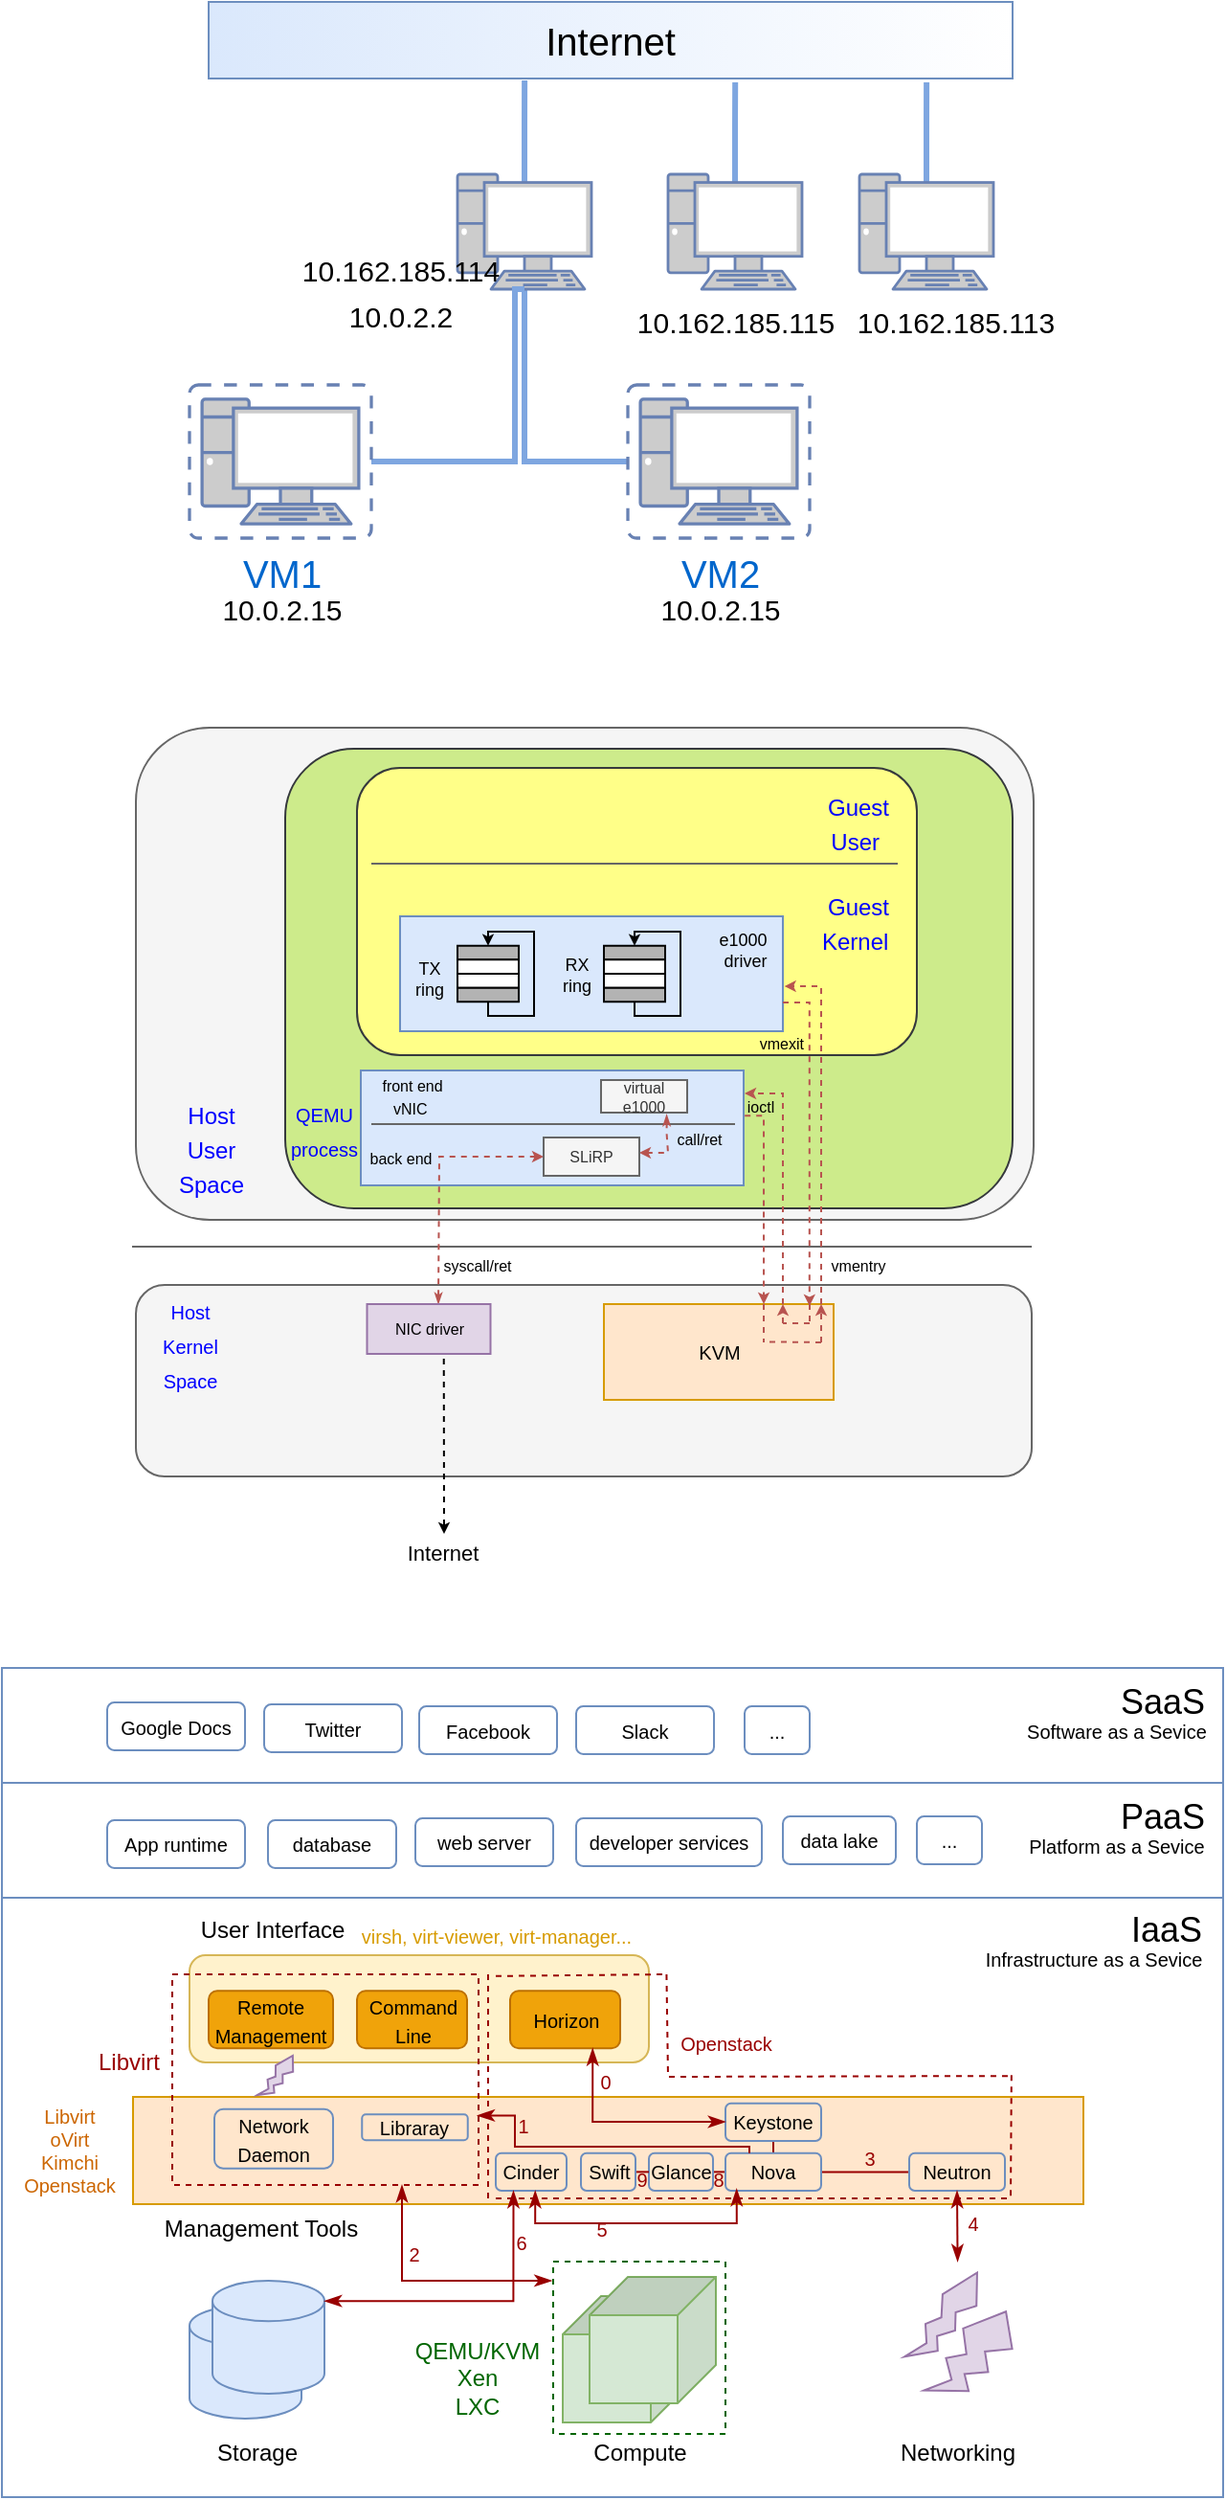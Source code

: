 <mxfile version="17.4.2" type="device"><diagram id="tVbUzr5TzCwJORL-28Ce" name="第 1 页"><mxGraphModel dx="893" dy="570" grid="0" gridSize="10" guides="1" tooltips="1" connect="1" arrows="1" fold="1" page="0" pageScale="1" pageWidth="827" pageHeight="1169" math="0" shadow="0"><root><mxCell id="0"/><mxCell id="1" parent="0"/><mxCell id="ww4bi_rtSafK74ISUlOf-96" value="" style="rounded=0;whiteSpace=wrap;html=1;fontSize=10;fillColor=none;strokeColor=#6c8ebf;" vertex="1" parent="1"><mxGeometry x="42" y="1350" width="638" height="313" as="geometry"/></mxCell><mxCell id="ww4bi_rtSafK74ISUlOf-25" value="User Interface" style="text;html=1;align=center;verticalAlign=middle;resizable=0;points=[];autosize=1;strokeColor=none;fillColor=none;" vertex="1" parent="1"><mxGeometry x="137.5" y="1357" width="90" height="20" as="geometry"/></mxCell><mxCell id="tNVF3YHVSnKj2sVp1Gfd-1" value="&lt;font style=&quot;font-size: 20px&quot;&gt;Internet&lt;/font&gt;" style="rounded=0;whiteSpace=wrap;html=1;fillColor=#dae8fc;strokeColor=#6c8ebf;gradientColor=#ffffff;gradientDirection=east;" parent="1" vertex="1"><mxGeometry x="150" y="360" width="420" height="40" as="geometry"/></mxCell><mxCell id="tNVF3YHVSnKj2sVp1Gfd-7" style="edgeStyle=orthogonalEdgeStyle;rounded=0;orthogonalLoop=1;jettySize=auto;html=1;exitX=0.5;exitY=0.07;exitDx=0;exitDy=0;exitPerimeter=0;entryX=0.393;entryY=1.025;entryDx=0;entryDy=0;entryPerimeter=0;fontSize=20;endArrow=none;endFill=0;strokeColor=#7EA6E0;strokeWidth=3;" parent="1" source="tNVF3YHVSnKj2sVp1Gfd-2" target="tNVF3YHVSnKj2sVp1Gfd-1" edge="1"><mxGeometry relative="1" as="geometry"/></mxCell><mxCell id="tNVF3YHVSnKj2sVp1Gfd-17" style="edgeStyle=orthogonalEdgeStyle;rounded=0;orthogonalLoop=1;jettySize=auto;html=1;exitX=0.5;exitY=1;exitDx=0;exitDy=0;exitPerimeter=0;entryX=0;entryY=0.5;entryDx=0;entryDy=0;entryPerimeter=0;fontSize=20;endArrow=none;endFill=0;strokeColor=#7EA6E0;strokeWidth=3;" parent="1" source="tNVF3YHVSnKj2sVp1Gfd-2" target="tNVF3YHVSnKj2sVp1Gfd-16" edge="1"><mxGeometry relative="1" as="geometry"/></mxCell><mxCell id="tNVF3YHVSnKj2sVp1Gfd-2" value="" style="fontColor=#0066CC;verticalAlign=top;verticalLabelPosition=bottom;labelPosition=center;align=center;html=1;outlineConnect=0;fillColor=#CCCCCC;strokeColor=#6881B3;gradientColor=none;gradientDirection=north;strokeWidth=2;shape=mxgraph.networks.pc;fontSize=20;" parent="1" vertex="1"><mxGeometry x="280" y="450" width="70" height="60" as="geometry"/></mxCell><mxCell id="tNVF3YHVSnKj2sVp1Gfd-13" style="edgeStyle=orthogonalEdgeStyle;rounded=0;orthogonalLoop=1;jettySize=auto;html=1;exitX=1;exitY=0.5;exitDx=0;exitDy=0;exitPerimeter=0;entryX=0.5;entryY=1;entryDx=0;entryDy=0;entryPerimeter=0;fontSize=20;endArrow=none;endFill=0;strokeColor=#7EA6E0;strokeWidth=3;" parent="1" source="tNVF3YHVSnKj2sVp1Gfd-3" target="tNVF3YHVSnKj2sVp1Gfd-2" edge="1"><mxGeometry relative="1" as="geometry"><Array as="points"><mxPoint x="310" y="600"/><mxPoint x="310" y="510"/></Array></mxGeometry></mxCell><mxCell id="tNVF3YHVSnKj2sVp1Gfd-3" value="VM1" style="fontColor=#0066CC;verticalAlign=top;verticalLabelPosition=bottom;labelPosition=center;align=center;html=1;outlineConnect=0;fillColor=#CCCCCC;strokeColor=#6881B3;gradientColor=none;gradientDirection=north;strokeWidth=2;shape=mxgraph.networks.virtual_pc;fontSize=20;" parent="1" vertex="1"><mxGeometry x="140" y="560" width="95" height="80" as="geometry"/></mxCell><mxCell id="tNVF3YHVSnKj2sVp1Gfd-11" style="edgeStyle=orthogonalEdgeStyle;rounded=0;orthogonalLoop=1;jettySize=auto;html=1;exitX=0.5;exitY=0.07;exitDx=0;exitDy=0;exitPerimeter=0;entryX=0.655;entryY=1.05;entryDx=0;entryDy=0;entryPerimeter=0;fontSize=20;endArrow=none;endFill=0;strokeColor=#7EA6E0;strokeWidth=3;" parent="1" source="tNVF3YHVSnKj2sVp1Gfd-5" target="tNVF3YHVSnKj2sVp1Gfd-1" edge="1"><mxGeometry relative="1" as="geometry"/></mxCell><mxCell id="tNVF3YHVSnKj2sVp1Gfd-5" value="" style="fontColor=#0066CC;verticalAlign=top;verticalLabelPosition=bottom;labelPosition=center;align=center;html=1;outlineConnect=0;fillColor=#CCCCCC;strokeColor=#6881B3;gradientColor=none;gradientDirection=north;strokeWidth=2;shape=mxgraph.networks.pc;fontSize=20;" parent="1" vertex="1"><mxGeometry x="390" y="450" width="70" height="60" as="geometry"/></mxCell><mxCell id="tNVF3YHVSnKj2sVp1Gfd-12" style="edgeStyle=orthogonalEdgeStyle;rounded=0;orthogonalLoop=1;jettySize=auto;html=1;exitX=0.5;exitY=0.07;exitDx=0;exitDy=0;exitPerimeter=0;entryX=0.893;entryY=1.05;entryDx=0;entryDy=0;entryPerimeter=0;fontSize=20;endArrow=none;endFill=0;strokeColor=#7EA6E0;strokeWidth=3;" parent="1" source="tNVF3YHVSnKj2sVp1Gfd-6" target="tNVF3YHVSnKj2sVp1Gfd-1" edge="1"><mxGeometry relative="1" as="geometry"/></mxCell><mxCell id="tNVF3YHVSnKj2sVp1Gfd-6" value="" style="fontColor=#0066CC;verticalAlign=top;verticalLabelPosition=bottom;labelPosition=center;align=center;html=1;outlineConnect=0;fillColor=#CCCCCC;strokeColor=#6881B3;gradientColor=none;gradientDirection=north;strokeWidth=2;shape=mxgraph.networks.pc;fontSize=20;" parent="1" vertex="1"><mxGeometry x="490" y="450" width="70" height="60" as="geometry"/></mxCell><mxCell id="tNVF3YHVSnKj2sVp1Gfd-16" value="VM2" style="fontColor=#0066CC;verticalAlign=top;verticalLabelPosition=bottom;labelPosition=center;align=center;html=1;outlineConnect=0;fillColor=#CCCCCC;strokeColor=#6881B3;gradientColor=none;gradientDirection=north;strokeWidth=2;shape=mxgraph.networks.virtual_pc;fontSize=20;" parent="1" vertex="1"><mxGeometry x="369" y="560" width="95" height="80" as="geometry"/></mxCell><mxCell id="tNVF3YHVSnKj2sVp1Gfd-18" value="&lt;font style=&quot;font-size: 15px&quot;&gt;10.0.2.15&lt;/font&gt;" style="text;html=1;align=center;verticalAlign=middle;resizable=0;points=[];autosize=1;strokeColor=none;fillColor=none;fontSize=20;" parent="1" vertex="1"><mxGeometry x="147.5" y="660" width="80" height="30" as="geometry"/></mxCell><mxCell id="tNVF3YHVSnKj2sVp1Gfd-19" value="&lt;font style=&quot;font-size: 15px&quot;&gt;10.0.2.15&lt;/font&gt;" style="text;html=1;align=center;verticalAlign=middle;resizable=0;points=[];autosize=1;strokeColor=none;fillColor=none;fontSize=20;" parent="1" vertex="1"><mxGeometry x="376.5" y="660" width="80" height="30" as="geometry"/></mxCell><mxCell id="tNVF3YHVSnKj2sVp1Gfd-20" value="&lt;font style=&quot;font-size: 15px&quot;&gt;10.162.185.114&lt;br&gt;10.0.2.2&lt;/font&gt;" style="text;html=1;align=center;verticalAlign=middle;resizable=0;points=[];autosize=1;strokeColor=none;fillColor=none;fontSize=20;" parent="1" vertex="1"><mxGeometry x="190" y="480" width="120" height="60" as="geometry"/></mxCell><mxCell id="tNVF3YHVSnKj2sVp1Gfd-22" value="&lt;font style=&quot;font-size: 15px&quot;&gt;10.162.185.115&lt;/font&gt;" style="text;html=1;align=center;verticalAlign=middle;resizable=0;points=[];autosize=1;strokeColor=none;fillColor=none;fontSize=20;" parent="1" vertex="1"><mxGeometry x="365" y="510" width="120" height="30" as="geometry"/></mxCell><mxCell id="tNVF3YHVSnKj2sVp1Gfd-23" value="&lt;font style=&quot;font-size: 15px&quot;&gt;10.162.185.113&lt;/font&gt;" style="text;html=1;align=center;verticalAlign=middle;resizable=0;points=[];autosize=1;strokeColor=none;fillColor=none;fontSize=20;" parent="1" vertex="1"><mxGeometry x="480" y="510" width="120" height="30" as="geometry"/></mxCell><mxCell id="tNVF3YHVSnKj2sVp1Gfd-24" value="" style="rounded=1;whiteSpace=wrap;html=1;fontSize=15;gradientDirection=east;fillColor=#f5f5f5;fontColor=#333333;strokeColor=#666666;" parent="1" vertex="1"><mxGeometry x="112" y="739" width="469" height="257" as="geometry"/></mxCell><mxCell id="tNVF3YHVSnKj2sVp1Gfd-25" value="&lt;font style=&quot;font-size: 12px&quot; color=&quot;#0000ff&quot;&gt;Host&lt;br&gt;User&lt;br&gt;Space&lt;/font&gt;" style="text;html=1;align=center;verticalAlign=middle;resizable=0;points=[];autosize=1;strokeColor=none;fillColor=none;fontSize=15;" parent="1" vertex="1"><mxGeometry x="129" y="927" width="44" height="61" as="geometry"/></mxCell><mxCell id="tNVF3YHVSnKj2sVp1Gfd-26" value="" style="endArrow=none;html=1;rounded=0;fontSize=12;fontColor=#0000FF;strokeColor=#666666;strokeWidth=1;fillColor=#f5f5f5;" parent="1" edge="1"><mxGeometry width="50" height="50" relative="1" as="geometry"><mxPoint x="110" y="1010" as="sourcePoint"/><mxPoint x="580" y="1010" as="targetPoint"/></mxGeometry></mxCell><mxCell id="tNVF3YHVSnKj2sVp1Gfd-27" value="" style="rounded=1;whiteSpace=wrap;html=1;fontSize=15;gradientDirection=east;fillColor=#f5f5f5;fontColor=#333333;strokeColor=#666666;" parent="1" vertex="1"><mxGeometry x="112" y="1030" width="468" height="100" as="geometry"/></mxCell><mxCell id="tNVF3YHVSnKj2sVp1Gfd-28" value="&lt;font style=&quot;font-size: 10px&quot; color=&quot;#0000ff&quot;&gt;Host&lt;br&gt;Kernel&lt;br&gt;Space&lt;/font&gt;" style="text;html=1;align=center;verticalAlign=middle;resizable=0;points=[];autosize=1;strokeColor=none;fillColor=none;fontSize=15;" parent="1" vertex="1"><mxGeometry x="120" y="1030" width="40" height="60" as="geometry"/></mxCell><mxCell id="tNVF3YHVSnKj2sVp1Gfd-29" value="KVM" style="rounded=0;whiteSpace=wrap;html=1;fontSize=10;gradientDirection=east;fillColor=#ffe6cc;strokeColor=#d79b00;" parent="1" vertex="1"><mxGeometry x="356.5" y="1040" width="120" height="50" as="geometry"/></mxCell><mxCell id="tNVF3YHVSnKj2sVp1Gfd-30" value="" style="rounded=1;whiteSpace=wrap;html=1;fontSize=10;gradientDirection=east;fillColor=#cdeb8b;strokeColor=#36393d;" parent="1" vertex="1"><mxGeometry x="190" y="750" width="380" height="240" as="geometry"/></mxCell><mxCell id="tNVF3YHVSnKj2sVp1Gfd-31" value="" style="rounded=1;whiteSpace=wrap;html=1;fontSize=10;strokeColor=#36393d;fillColor=#ffff88;gradientDirection=east;" parent="1" vertex="1"><mxGeometry x="227.5" y="760" width="292.5" height="150" as="geometry"/></mxCell><mxCell id="tNVF3YHVSnKj2sVp1Gfd-32" value="&lt;font color=&quot;#0000ff&quot; style=&quot;font-size: 10px&quot;&gt;&lt;span&gt;QEMU&lt;br&gt;process&lt;/span&gt;&lt;/font&gt;" style="text;html=1;align=center;verticalAlign=middle;resizable=0;points=[];autosize=1;strokeColor=none;fillColor=none;fontSize=15;" parent="1" vertex="1"><mxGeometry x="185" y="928" width="50" height="40" as="geometry"/></mxCell><mxCell id="tNVF3YHVSnKj2sVp1Gfd-33" value="" style="endArrow=none;html=1;rounded=0;fontSize=12;fontColor=#0000FF;strokeColor=#666666;strokeWidth=1;fillColor=#f5f5f5;" parent="1" edge="1"><mxGeometry width="50" height="50" relative="1" as="geometry"><mxPoint x="235" y="810" as="sourcePoint"/><mxPoint x="510" y="810" as="targetPoint"/></mxGeometry></mxCell><mxCell id="tNVF3YHVSnKj2sVp1Gfd-34" value="&lt;font color=&quot;#0000ff&quot;&gt;&lt;span style=&quot;font-size: 12px&quot;&gt;Guest&lt;br&gt;User&amp;nbsp;&lt;/span&gt;&lt;/font&gt;" style="text;html=1;align=center;verticalAlign=middle;resizable=0;points=[];autosize=1;strokeColor=none;fillColor=none;fontSize=15;" parent="1" vertex="1"><mxGeometry x="464" y="768" width="50" height="40" as="geometry"/></mxCell><mxCell id="tNVF3YHVSnKj2sVp1Gfd-35" value="&lt;font color=&quot;#0000ff&quot;&gt;&lt;span style=&quot;font-size: 12px&quot;&gt;Guest&lt;br&gt;Kernel&amp;nbsp;&lt;/span&gt;&lt;/font&gt;" style="text;html=1;align=center;verticalAlign=middle;resizable=0;points=[];autosize=1;strokeColor=none;fillColor=none;fontSize=15;" parent="1" vertex="1"><mxGeometry x="464" y="820" width="50" height="40" as="geometry"/></mxCell><mxCell id="tNVF3YHVSnKj2sVp1Gfd-36" value="" style="rounded=0;whiteSpace=wrap;html=1;fontSize=9;strokeColor=#6c8ebf;fillColor=#dae8fc;gradientDirection=east;" parent="1" vertex="1"><mxGeometry x="250" y="837.5" width="200" height="60" as="geometry"/></mxCell><mxCell id="tNVF3YHVSnKj2sVp1Gfd-37" value="&lt;span style=&quot;color: rgb(0 , 0 , 0)&quot;&gt;e1000&amp;nbsp; &lt;br&gt;driver&lt;/span&gt;" style="text;html=1;align=center;verticalAlign=middle;resizable=0;points=[];autosize=1;strokeColor=none;fillColor=none;fontSize=9;fontColor=#0000FF;" parent="1" vertex="1"><mxGeometry x="410" y="840" width="40" height="30" as="geometry"/></mxCell><mxCell id="tNVF3YHVSnKj2sVp1Gfd-62" value="" style="group" parent="1" vertex="1" connectable="0"><mxGeometry x="280" y="845.5" width="40" height="44" as="geometry"/></mxCell><mxCell id="tNVF3YHVSnKj2sVp1Gfd-60" value="" style="group" parent="tNVF3YHVSnKj2sVp1Gfd-62" vertex="1" connectable="0"><mxGeometry y="7.333" width="32" height="29.333" as="geometry"/></mxCell><mxCell id="tNVF3YHVSnKj2sVp1Gfd-53" value="" style="shape=partialRectangle;html=1;whiteSpace=wrap;connectable=0;top=1;left=1;bottom=1;right=1;overflow=hidden;fontSize=9;fillColor=#B3B3B3;strokeColor=#000000;fontColor=#333333;" parent="tNVF3YHVSnKj2sVp1Gfd-60" vertex="1"><mxGeometry width="32" height="7.333" as="geometry"><mxRectangle width="60" height="40" as="alternateBounds"/></mxGeometry></mxCell><mxCell id="tNVF3YHVSnKj2sVp1Gfd-57" value="" style="shape=partialRectangle;html=1;whiteSpace=wrap;connectable=0;top=1;left=1;bottom=1;right=1;overflow=hidden;fontSize=9;strokeWidth=1;strokeColor=#000000;" parent="tNVF3YHVSnKj2sVp1Gfd-60" vertex="1"><mxGeometry y="7.333" width="32" height="7.333" as="geometry"><mxRectangle width="60" height="40" as="alternateBounds"/></mxGeometry></mxCell><mxCell id="tNVF3YHVSnKj2sVp1Gfd-58" value="" style="shape=partialRectangle;html=1;whiteSpace=wrap;connectable=0;top=1;left=1;bottom=1;right=1;overflow=hidden;fontSize=9;strokeWidth=1;strokeColor=#000000;" parent="tNVF3YHVSnKj2sVp1Gfd-60" vertex="1"><mxGeometry y="14.667" width="32" height="7.333" as="geometry"><mxRectangle width="60" height="40" as="alternateBounds"/></mxGeometry></mxCell><mxCell id="tNVF3YHVSnKj2sVp1Gfd-59" value="" style="shape=partialRectangle;html=1;whiteSpace=wrap;connectable=0;top=1;left=1;bottom=1;right=1;overflow=hidden;fontSize=9;strokeWidth=1;strokeColor=#000000;fillColor=#B3B3B3;" parent="tNVF3YHVSnKj2sVp1Gfd-60" vertex="1"><mxGeometry y="22" width="32" height="7.333" as="geometry"><mxRectangle width="60" height="40" as="alternateBounds"/></mxGeometry></mxCell><mxCell id="tNVF3YHVSnKj2sVp1Gfd-61" value="" style="endArrow=classic;html=1;rounded=0;fontSize=9;fontColor=#0000FF;strokeColor=#000000;strokeWidth=1;edgeStyle=orthogonalEdgeStyle;endSize=3;startSize=3;" parent="tNVF3YHVSnKj2sVp1Gfd-62" edge="1"><mxGeometry width="50" height="50" relative="1" as="geometry"><mxPoint x="16" y="36.667" as="sourcePoint"/><mxPoint x="16" y="7.333" as="targetPoint"/><Array as="points"><mxPoint x="16" y="44"/><mxPoint x="40" y="44"/><mxPoint x="40"/><mxPoint x="16"/></Array></mxGeometry></mxCell><mxCell id="tNVF3YHVSnKj2sVp1Gfd-63" value="" style="group" parent="1" vertex="1" connectable="0"><mxGeometry x="356.5" y="845.5" width="40" height="44" as="geometry"/></mxCell><mxCell id="tNVF3YHVSnKj2sVp1Gfd-64" value="" style="group" parent="tNVF3YHVSnKj2sVp1Gfd-63" vertex="1" connectable="0"><mxGeometry y="7.333" width="32" height="29.333" as="geometry"/></mxCell><mxCell id="tNVF3YHVSnKj2sVp1Gfd-65" value="" style="shape=partialRectangle;html=1;whiteSpace=wrap;connectable=0;top=1;left=1;bottom=1;right=1;overflow=hidden;fontSize=9;fillColor=#B3B3B3;strokeColor=#000000;fontColor=#333333;" parent="tNVF3YHVSnKj2sVp1Gfd-64" vertex="1"><mxGeometry width="32" height="7.333" as="geometry"><mxRectangle width="60" height="40" as="alternateBounds"/></mxGeometry></mxCell><mxCell id="tNVF3YHVSnKj2sVp1Gfd-66" value="" style="shape=partialRectangle;html=1;whiteSpace=wrap;connectable=0;top=1;left=1;bottom=1;right=1;overflow=hidden;fontSize=9;strokeWidth=1;strokeColor=#000000;" parent="tNVF3YHVSnKj2sVp1Gfd-64" vertex="1"><mxGeometry y="7.333" width="32" height="7.333" as="geometry"><mxRectangle width="60" height="40" as="alternateBounds"/></mxGeometry></mxCell><mxCell id="tNVF3YHVSnKj2sVp1Gfd-67" value="" style="shape=partialRectangle;html=1;whiteSpace=wrap;connectable=0;top=1;left=1;bottom=1;right=1;overflow=hidden;fontSize=9;strokeWidth=1;strokeColor=#000000;" parent="tNVF3YHVSnKj2sVp1Gfd-64" vertex="1"><mxGeometry y="14.667" width="32" height="7.333" as="geometry"><mxRectangle width="60" height="40" as="alternateBounds"/></mxGeometry></mxCell><mxCell id="tNVF3YHVSnKj2sVp1Gfd-68" value="" style="shape=partialRectangle;html=1;whiteSpace=wrap;connectable=0;top=1;left=1;bottom=1;right=1;overflow=hidden;fontSize=9;strokeWidth=1;strokeColor=#000000;fillColor=#B3B3B3;" parent="tNVF3YHVSnKj2sVp1Gfd-64" vertex="1"><mxGeometry y="22" width="32" height="7.333" as="geometry"><mxRectangle width="60" height="40" as="alternateBounds"/></mxGeometry></mxCell><mxCell id="tNVF3YHVSnKj2sVp1Gfd-69" value="" style="endArrow=classic;html=1;rounded=0;fontSize=9;fontColor=#0000FF;strokeColor=#000000;strokeWidth=1;edgeStyle=orthogonalEdgeStyle;endSize=3;startSize=3;" parent="tNVF3YHVSnKj2sVp1Gfd-63" edge="1"><mxGeometry width="50" height="50" relative="1" as="geometry"><mxPoint x="16" y="36.667" as="sourcePoint"/><mxPoint x="16" y="7.333" as="targetPoint"/><Array as="points"><mxPoint x="16" y="44"/><mxPoint x="40" y="44"/><mxPoint x="40"/><mxPoint x="16"/></Array></mxGeometry></mxCell><mxCell id="tNVF3YHVSnKj2sVp1Gfd-71" value="&lt;font color=&quot;#000000&quot;&gt;TX &lt;br&gt;ring&lt;/font&gt;" style="text;html=1;align=center;verticalAlign=middle;resizable=0;points=[];autosize=1;strokeColor=none;fillColor=none;fontSize=9;fontColor=#0000FF;" parent="1" vertex="1"><mxGeometry x="250" y="855" width="30" height="30" as="geometry"/></mxCell><mxCell id="tNVF3YHVSnKj2sVp1Gfd-72" value="&lt;font color=&quot;#000000&quot;&gt;RX&lt;br&gt;ring&lt;/font&gt;" style="text;html=1;align=center;verticalAlign=middle;resizable=0;points=[];autosize=1;strokeColor=none;fillColor=none;fontSize=9;fontColor=#0000FF;" parent="1" vertex="1"><mxGeometry x="326.5" y="852.5" width="30" height="30" as="geometry"/></mxCell><mxCell id="tNVF3YHVSnKj2sVp1Gfd-73" value="" style="endArrow=classic;html=1;rounded=0;fontSize=9;fontColor=#0000FF;startSize=3;endSize=3;strokeColor=#b85450;strokeWidth=1;exitX=1;exitY=0.75;exitDx=0;exitDy=0;entryX=0.895;entryY=0.019;entryDx=0;entryDy=0;edgeStyle=orthogonalEdgeStyle;fillColor=#f8cecc;dashed=1;entryPerimeter=0;" parent="1" source="tNVF3YHVSnKj2sVp1Gfd-36" target="tNVF3YHVSnKj2sVp1Gfd-29" edge="1"><mxGeometry width="50" height="50" relative="1" as="geometry"><mxPoint x="420" y="950" as="sourcePoint"/><mxPoint x="470" y="900" as="targetPoint"/></mxGeometry></mxCell><mxCell id="tNVF3YHVSnKj2sVp1Gfd-78" value="&lt;font color=&quot;#000000&quot; style=&quot;font-size: 8px&quot;&gt;vmexit&amp;nbsp;&lt;/font&gt;" style="text;html=1;align=center;verticalAlign=middle;resizable=0;points=[];autosize=1;strokeColor=none;fillColor=none;fontSize=9;fontColor=#0000FF;" parent="1" vertex="1"><mxGeometry x="430" y="894" width="40" height="20" as="geometry"/></mxCell><mxCell id="tNVF3YHVSnKj2sVp1Gfd-84" value="" style="group" parent="1" vertex="1" connectable="0"><mxGeometry x="450" y="1040" width="14" height="10" as="geometry"/></mxCell><mxCell id="tNVF3YHVSnKj2sVp1Gfd-82" value="" style="group" parent="tNVF3YHVSnKj2sVp1Gfd-84" vertex="1" connectable="0"><mxGeometry width="14" height="10" as="geometry"/></mxCell><mxCell id="tNVF3YHVSnKj2sVp1Gfd-80" value="" style="endArrow=none;html=1;rounded=0;fontSize=9;fontColor=#0000FF;startSize=3;endSize=3;strokeColor=#b85450;strokeWidth=1;endFill=0;fillColor=#f8cecc;dashed=1;" parent="tNVF3YHVSnKj2sVp1Gfd-82" edge="1"><mxGeometry width="50" height="50" relative="1" as="geometry"><mxPoint x="14" as="sourcePoint"/><mxPoint x="14" y="10" as="targetPoint"/></mxGeometry></mxCell><mxCell id="tNVF3YHVSnKj2sVp1Gfd-81" value="" style="endArrow=none;html=1;rounded=0;dashed=1;fontSize=9;fontColor=#0000FF;startSize=3;endSize=3;strokeColor=#b85450;strokeWidth=1;endFill=0;fillColor=#f8cecc;" parent="tNVF3YHVSnKj2sVp1Gfd-82" edge="1"><mxGeometry width="50" height="50" relative="1" as="geometry"><mxPoint x="14" y="10" as="sourcePoint"/><mxPoint y="10" as="targetPoint"/></mxGeometry></mxCell><mxCell id="tNVF3YHVSnKj2sVp1Gfd-83" value="" style="endArrow=classic;html=1;rounded=0;dashed=1;fontSize=9;fontColor=#0000FF;startSize=3;endSize=3;strokeColor=#b85450;strokeWidth=1;fillColor=#f8cecc;" parent="tNVF3YHVSnKj2sVp1Gfd-84" edge="1"><mxGeometry width="50" height="50" relative="1" as="geometry"><mxPoint y="10" as="sourcePoint"/><mxPoint as="targetPoint"/></mxGeometry></mxCell><mxCell id="tNVF3YHVSnKj2sVp1Gfd-85" value="" style="rounded=0;whiteSpace=wrap;html=1;fontSize=9;strokeColor=#6c8ebf;fillColor=#dae8fc;gradientDirection=east;" parent="1" vertex="1"><mxGeometry x="229.5" y="918" width="200" height="60" as="geometry"/></mxCell><mxCell id="tNVF3YHVSnKj2sVp1Gfd-87" value="" style="endArrow=classic;html=1;rounded=0;dashed=1;fontSize=10;fontColor=#0000FF;startSize=3;endSize=3;strokeColor=#b85450;strokeWidth=1;edgeStyle=orthogonalEdgeStyle;fillColor=#f8cecc;" parent="1" edge="1"><mxGeometry width="50" height="50" relative="1" as="geometry"><mxPoint x="450" y="1040" as="sourcePoint"/><mxPoint x="430" y="930" as="targetPoint"/><Array as="points"><mxPoint x="450" y="930"/><mxPoint x="430" y="930"/></Array></mxGeometry></mxCell><mxCell id="tNVF3YHVSnKj2sVp1Gfd-90" value="" style="endArrow=none;html=1;rounded=0;fontSize=12;fontColor=#0000FF;strokeColor=#666666;strokeWidth=1;fillColor=#f5f5f5;" parent="1" edge="1"><mxGeometry width="50" height="50" relative="1" as="geometry"><mxPoint x="235" y="946" as="sourcePoint"/><mxPoint x="425" y="946" as="targetPoint"/></mxGeometry></mxCell><mxCell id="tNVF3YHVSnKj2sVp1Gfd-91" value="&lt;font color=&quot;#000000&quot; style=&quot;font-size: 8px&quot;&gt;front end&lt;br&gt;vNIC&amp;nbsp;&lt;br&gt;&lt;/font&gt;" style="text;html=1;align=center;verticalAlign=middle;resizable=0;points=[];autosize=1;strokeColor=none;fillColor=none;fontSize=10;fontColor=#0000FF;" parent="1" vertex="1"><mxGeometry x="230.5" y="916" width="50" height="30" as="geometry"/></mxCell><mxCell id="tNVF3YHVSnKj2sVp1Gfd-92" value="&lt;font color=&quot;#000000&quot; style=&quot;font-size: 8px&quot;&gt;back end&lt;/font&gt;" style="text;html=1;align=center;verticalAlign=middle;resizable=0;points=[];autosize=1;strokeColor=none;fillColor=none;fontSize=10;fontColor=#0000FF;" parent="1" vertex="1"><mxGeometry x="225" y="953" width="50" height="20" as="geometry"/></mxCell><mxCell id="tNVF3YHVSnKj2sVp1Gfd-93" value="ioctl" style="text;html=1;align=center;verticalAlign=middle;resizable=0;points=[];autosize=1;strokeColor=none;fillColor=none;fontSize=8;fontColor=#000000;" parent="1" vertex="1"><mxGeometry x="423" y="927" width="30" height="20" as="geometry"/></mxCell><mxCell id="tNVF3YHVSnKj2sVp1Gfd-94" value="virtual e1000" style="rounded=0;whiteSpace=wrap;html=1;fontSize=8;strokeColor=#666666;strokeWidth=1;fillColor=#f5f5f5;gradientDirection=east;fontColor=#333333;" parent="1" vertex="1"><mxGeometry x="355" y="923" width="45" height="17" as="geometry"/></mxCell><mxCell id="tNVF3YHVSnKj2sVp1Gfd-96" value="" style="endArrow=classic;html=1;rounded=0;dashed=1;fontSize=8;fontColor=#000000;startSize=3;endSize=3;strokeColor=#b85450;strokeWidth=1;fillColor=#f8cecc;entryX=1;entryY=0.5;entryDx=0;entryDy=0;edgeStyle=orthogonalEdgeStyle;startArrow=classicThin;startFill=1;" parent="1" edge="1"><mxGeometry width="50" height="50" relative="1" as="geometry"><mxPoint x="389.31" y="941" as="sourcePoint"/><mxPoint x="375" y="961" as="targetPoint"/><Array as="points"><mxPoint x="389" y="951"/><mxPoint x="390" y="951"/><mxPoint x="390" y="961"/></Array></mxGeometry></mxCell><mxCell id="tNVF3YHVSnKj2sVp1Gfd-97" value="call/ret" style="text;html=1;align=center;verticalAlign=middle;resizable=0;points=[];autosize=1;strokeColor=none;fillColor=none;fontSize=8;fontColor=#000000;" parent="1" vertex="1"><mxGeometry x="385.5" y="943.5" width="40" height="20" as="geometry"/></mxCell><mxCell id="tNVF3YHVSnKj2sVp1Gfd-99" style="edgeStyle=orthogonalEdgeStyle;rounded=0;orthogonalLoop=1;jettySize=auto;html=1;exitX=0;exitY=0.5;exitDx=0;exitDy=0;dashed=1;fontSize=8;fontColor=#000000;endArrow=classicThin;endFill=1;startSize=3;endSize=3;strokeColor=#b85450;strokeWidth=1;fillColor=#f8cecc;startArrow=classic;startFill=1;" parent="1" source="tNVF3YHVSnKj2sVp1Gfd-98" edge="1"><mxGeometry relative="1" as="geometry"><mxPoint x="270" y="1040" as="targetPoint"/></mxGeometry></mxCell><mxCell id="tNVF3YHVSnKj2sVp1Gfd-98" value="SLiRP" style="rounded=0;whiteSpace=wrap;html=1;fontSize=8;strokeColor=#666666;strokeWidth=1;fillColor=#f5f5f5;gradientDirection=east;fontColor=#333333;" parent="1" vertex="1"><mxGeometry x="325" y="953" width="50" height="20" as="geometry"/></mxCell><mxCell id="tNVF3YHVSnKj2sVp1Gfd-100" value="syscall/ret" style="text;html=1;align=center;verticalAlign=middle;resizable=0;points=[];autosize=1;strokeColor=none;fillColor=none;fontSize=8;fontColor=#000000;" parent="1" vertex="1"><mxGeometry x="265" y="1010" width="50" height="20" as="geometry"/></mxCell><mxCell id="tNVF3YHVSnKj2sVp1Gfd-101" value="NIC driver" style="rounded=0;whiteSpace=wrap;html=1;fontSize=8;strokeColor=#9673a6;strokeWidth=1;fillColor=#e1d5e7;gradientDirection=east;" parent="1" vertex="1"><mxGeometry x="232.75" y="1040" width="64.5" height="26" as="geometry"/></mxCell><mxCell id="tNVF3YHVSnKj2sVp1Gfd-102" value="" style="endArrow=classic;html=1;rounded=0;dashed=1;fontSize=8;fontColor=#000000;startSize=3;endSize=3;strokeColor=#b85450;strokeWidth=1;exitX=1.003;exitY=0.394;exitDx=0;exitDy=0;exitPerimeter=0;entryX=0.696;entryY=0;entryDx=0;entryDy=0;entryPerimeter=0;edgeStyle=orthogonalEdgeStyle;fillColor=#f8cecc;" parent="1" source="tNVF3YHVSnKj2sVp1Gfd-85" target="tNVF3YHVSnKj2sVp1Gfd-29" edge="1"><mxGeometry width="50" height="50" relative="1" as="geometry"><mxPoint x="420" y="1070" as="sourcePoint"/><mxPoint x="470" y="1020" as="targetPoint"/></mxGeometry></mxCell><mxCell id="tNVF3YHVSnKj2sVp1Gfd-106" value="" style="group" parent="1" vertex="1" connectable="0"><mxGeometry x="440" y="1040" width="30" height="20" as="geometry"/></mxCell><mxCell id="tNVF3YHVSnKj2sVp1Gfd-103" value="" style="endArrow=none;html=1;rounded=0;dashed=1;fontSize=8;fontColor=#000000;startSize=3;endSize=3;strokeColor=#b85450;strokeWidth=1;endFill=0;fillColor=#f8cecc;" parent="tNVF3YHVSnKj2sVp1Gfd-106" edge="1"><mxGeometry width="50" height="50" relative="1" as="geometry"><mxPoint as="sourcePoint"/><mxPoint y="20" as="targetPoint"/></mxGeometry></mxCell><mxCell id="tNVF3YHVSnKj2sVp1Gfd-104" value="" style="endArrow=none;html=1;rounded=0;dashed=1;fontSize=8;fontColor=#000000;startSize=3;endSize=3;strokeColor=#b85450;strokeWidth=1;endFill=0;fillColor=#f8cecc;" parent="tNVF3YHVSnKj2sVp1Gfd-106" edge="1"><mxGeometry width="50" height="50" relative="1" as="geometry"><mxPoint x="30" y="20" as="sourcePoint"/><mxPoint y="19.66" as="targetPoint"/></mxGeometry></mxCell><mxCell id="tNVF3YHVSnKj2sVp1Gfd-105" value="" style="endArrow=classic;html=1;rounded=0;dashed=1;fontSize=8;fontColor=#000000;startSize=3;endSize=3;strokeColor=#b85450;strokeWidth=1;fillColor=#f8cecc;" parent="tNVF3YHVSnKj2sVp1Gfd-106" edge="1"><mxGeometry width="50" height="50" relative="1" as="geometry"><mxPoint x="30" y="20" as="sourcePoint"/><mxPoint x="30" as="targetPoint"/></mxGeometry></mxCell><mxCell id="tNVF3YHVSnKj2sVp1Gfd-107" value="" style="endArrow=classic;html=1;rounded=0;dashed=1;fontSize=8;fontColor=#000000;startSize=3;endSize=3;strokeColor=#b85450;strokeWidth=1;entryX=1.004;entryY=0.609;entryDx=0;entryDy=0;entryPerimeter=0;edgeStyle=orthogonalEdgeStyle;fillColor=#f8cecc;" parent="1" target="tNVF3YHVSnKj2sVp1Gfd-36" edge="1"><mxGeometry width="50" height="50" relative="1" as="geometry"><mxPoint x="470" y="1040" as="sourcePoint"/><mxPoint x="470" y="1020" as="targetPoint"/><Array as="points"><mxPoint x="470" y="874"/></Array></mxGeometry></mxCell><mxCell id="tNVF3YHVSnKj2sVp1Gfd-108" value="" style="endArrow=classic;html=1;rounded=0;dashed=1;fontSize=8;fontColor=#000000;startSize=3;endSize=3;strokeColor=#000000;strokeWidth=1;exitX=0.622;exitY=1.098;exitDx=0;exitDy=0;exitPerimeter=0;fillColor=#f8cecc;" parent="1" source="tNVF3YHVSnKj2sVp1Gfd-101" edge="1"><mxGeometry width="50" height="50" relative="1" as="geometry"><mxPoint x="420" y="980" as="sourcePoint"/><mxPoint x="273" y="1160" as="targetPoint"/></mxGeometry></mxCell><mxCell id="tNVF3YHVSnKj2sVp1Gfd-109" value="&lt;font style=&quot;font-size: 11px&quot;&gt;Internet&lt;/font&gt;" style="text;html=1;align=center;verticalAlign=middle;resizable=0;points=[];autosize=1;strokeColor=none;fillColor=none;fontSize=8;fontColor=#000000;" parent="1" vertex="1"><mxGeometry x="247.25" y="1160" width="50" height="20" as="geometry"/></mxCell><mxCell id="tNVF3YHVSnKj2sVp1Gfd-110" value="&lt;font color=&quot;#000000&quot; style=&quot;font-size: 8px&quot;&gt;vmentry&lt;/font&gt;" style="text;html=1;align=center;verticalAlign=middle;resizable=0;points=[];autosize=1;strokeColor=none;fillColor=none;fontSize=9;fontColor=#0000FF;" parent="1" vertex="1"><mxGeometry x="469" y="1010" width="40" height="20" as="geometry"/></mxCell><mxCell id="ww4bi_rtSafK74ISUlOf-1" value="" style="rounded=0;whiteSpace=wrap;html=1;fillColor=#ffe6cc;strokeColor=#d79b00;" vertex="1" parent="1"><mxGeometry x="110.5" y="1454" width="496.5" height="56" as="geometry"/></mxCell><mxCell id="ww4bi_rtSafK74ISUlOf-2" value="Management Tools" style="text;html=1;align=center;verticalAlign=middle;resizable=0;points=[];autosize=1;strokeColor=none;fillColor=none;" vertex="1" parent="1"><mxGeometry x="121.75" y="1514" width="111" height="18" as="geometry"/></mxCell><mxCell id="ww4bi_rtSafK74ISUlOf-6" value="" style="group;" vertex="1" connectable="0" parent="1"><mxGeometry x="140" y="1550" width="70.5" height="72" as="geometry"/></mxCell><mxCell id="ww4bi_rtSafK74ISUlOf-3" value="" style="shape=cylinder3;whiteSpace=wrap;html=1;boundedLbl=1;backgroundOutline=1;size=10.571;fillColor=#dae8fc;strokeColor=#6c8ebf;" vertex="1" parent="ww4bi_rtSafK74ISUlOf-6"><mxGeometry y="13" width="58.5" height="59" as="geometry"/></mxCell><mxCell id="ww4bi_rtSafK74ISUlOf-5" value="" style="shape=cylinder3;whiteSpace=wrap;html=1;boundedLbl=1;backgroundOutline=1;size=10.571;fillColor=#dae8fc;strokeColor=#6c8ebf;" vertex="1" parent="ww4bi_rtSafK74ISUlOf-6"><mxGeometry x="12" width="58.5" height="59" as="geometry"/></mxCell><mxCell id="ww4bi_rtSafK74ISUlOf-7" value="Storage" style="text;html=1;align=center;verticalAlign=middle;resizable=0;points=[];autosize=1;strokeColor=none;fillColor=none;" vertex="1" parent="1"><mxGeometry x="145.25" y="1630" width="60" height="20" as="geometry"/></mxCell><mxCell id="ww4bi_rtSafK74ISUlOf-12" value="" style="group;rotation=90;" vertex="1" connectable="0" parent="1"><mxGeometry x="337" y="1546" width="105" height="80" as="geometry"/></mxCell><mxCell id="ww4bi_rtSafK74ISUlOf-10" value="" style="shape=cube;whiteSpace=wrap;html=1;boundedLbl=1;backgroundOutline=1;darkOpacity=0.05;darkOpacity2=0.1;fillColor=#d5e8d4;strokeColor=#82b366;rotation=90;" vertex="1" parent="ww4bi_rtSafK74ISUlOf-12"><mxGeometry x="-2" y="12" width="66" height="66" as="geometry"/></mxCell><mxCell id="ww4bi_rtSafK74ISUlOf-11" value="" style="shape=cube;whiteSpace=wrap;html=1;boundedLbl=1;backgroundOutline=1;darkOpacity=0.05;darkOpacity2=0.1;fillColor=#d5e8d4;strokeColor=#82b366;rotation=90;" vertex="1" parent="ww4bi_rtSafK74ISUlOf-12"><mxGeometry x="12" y="2" width="66" height="66" as="geometry"/></mxCell><mxCell id="ww4bi_rtSafK74ISUlOf-13" value="Compute" style="text;html=1;align=center;verticalAlign=middle;resizable=0;points=[];autosize=1;strokeColor=none;fillColor=none;" vertex="1" parent="1"><mxGeometry x="345" y="1630" width="60" height="20" as="geometry"/></mxCell><mxCell id="ww4bi_rtSafK74ISUlOf-17" value="" style="group" vertex="1" connectable="0" parent="1"><mxGeometry x="514" y="1540.14" width="62.91" height="81.86" as="geometry"/></mxCell><mxCell id="ww4bi_rtSafK74ISUlOf-15" value="&lt;span style=&quot;color: rgba(0 , 0 , 0 , 0) ; font-family: monospace ; font-size: 0px ; background-color: rgb(248 , 249 , 250)&quot;&gt;%3CmxGraphModel%3E%3Croot%3E%3CmxCell%20id%3D%220%22%2F%3E%3CmxCell%20id%3D%221%22%20parent%3D%220%22%2F%3E%3CmxCell%20id%3D%222%22%20value%3D%22Command%26lt%3Bbr%26gt%3BLine%22%20style%3D%22rounded%3D1%3BwhiteSpace%3Dwrap%3Bhtml%3D1%3BfillColor%3D%23f0a30a%3BstrokeColor%3D%23BD7000%3BfontColor%3D%23000000%3B%22%20vertex%3D%221%22%20parent%3D%221%22%3E%3CmxGeometry%20x%3D%22162.5%22%20y%3D%221320%22%20width%3D%2267.5%22%20height%3D%2230%22%20as%3D%22geometry%22%2F%3E%3C%2FmxCell%3E%3C%2Froot%3E%3C%2FmxGraphModel%3E&lt;/span&gt;" style="verticalLabelPosition=bottom;verticalAlign=top;html=1;shape=mxgraph.basic.flash;rotation=30;fillColor=#e1d5e7;strokeColor=#9673a6;" vertex="1" parent="ww4bi_rtSafK74ISUlOf-17"><mxGeometry x="12.466" y="1.182" width="19.312" height="56.998" as="geometry"/></mxCell><mxCell id="ww4bi_rtSafK74ISUlOf-16" value="" style="verticalLabelPosition=bottom;verticalAlign=top;html=1;shape=mxgraph.basic.flash;rotation=30;fillColor=#e1d5e7;strokeColor=#9673a6;" vertex="1" parent="ww4bi_rtSafK74ISUlOf-17"><mxGeometry x="22.122" y="21.181" width="28.968" height="56.998" as="geometry"/></mxCell><mxCell id="ww4bi_rtSafK74ISUlOf-18" value="Networking" style="text;html=1;align=center;verticalAlign=middle;resizable=0;points=[];autosize=1;strokeColor=none;fillColor=none;" vertex="1" parent="1"><mxGeometry x="501" y="1630" width="80" height="20" as="geometry"/></mxCell><mxCell id="ww4bi_rtSafK74ISUlOf-24" value="" style="rounded=1;whiteSpace=wrap;html=1;fillColor=#fff2cc;strokeColor=#d6b656;" vertex="1" parent="1"><mxGeometry x="140" y="1380" width="240" height="56" as="geometry"/></mxCell><mxCell id="ww4bi_rtSafK74ISUlOf-26" value="" style="rounded=0;whiteSpace=wrap;html=1;dashed=1;fillColor=none;strokeColor=#006600;" vertex="1" parent="1"><mxGeometry x="330" y="1540" width="90" height="90" as="geometry"/></mxCell><mxCell id="ww4bi_rtSafK74ISUlOf-27" value="&lt;font color=&quot;#006600&quot;&gt;QEMU/KVM&lt;br&gt;Xen&lt;br&gt;LXC&lt;br&gt;&lt;/font&gt;" style="text;html=1;align=center;verticalAlign=middle;resizable=0;points=[];autosize=1;strokeColor=none;fillColor=none;" vertex="1" parent="1"><mxGeometry x="250" y="1576" width="80" height="50" as="geometry"/></mxCell><mxCell id="ww4bi_rtSafK74ISUlOf-28" value="&lt;font color=&quot;#990000&quot;&gt;Libvirt&lt;/font&gt;" style="text;html=1;align=center;verticalAlign=middle;resizable=0;points=[];autosize=1;" vertex="1" parent="1"><mxGeometry x="83" y="1426" width="50" height="20" as="geometry"/></mxCell><mxCell id="ww4bi_rtSafK74ISUlOf-37" style="rounded=0;orthogonalLoop=1;jettySize=auto;html=1;entryX=-0.008;entryY=0.111;entryDx=0;entryDy=0;entryPerimeter=0;fontSize=10;fontColor=#990000;endArrow=classicThin;endFill=1;strokeColor=#990000;exitX=0.75;exitY=1;exitDx=0;exitDy=0;edgeStyle=orthogonalEdgeStyle;startArrow=classicThin;startFill=1;" edge="1" parent="1" source="ww4bi_rtSafK74ISUlOf-34" target="ww4bi_rtSafK74ISUlOf-26"><mxGeometry relative="1" as="geometry"><Array as="points"><mxPoint x="251" y="1550"/></Array></mxGeometry></mxCell><mxCell id="ww4bi_rtSafK74ISUlOf-38" value="&lt;span style=&quot;font-size: 10px&quot;&gt;Horizon&lt;/span&gt;" style="rounded=1;whiteSpace=wrap;html=1;fillColor=#f0a30a;strokeColor=#BD7000;fontColor=#000000;" vertex="1" parent="1"><mxGeometry x="307.5" y="1398.63" width="57.5" height="30" as="geometry"/></mxCell><mxCell id="ww4bi_rtSafK74ISUlOf-40" value="" style="group" vertex="1" connectable="0" parent="1"><mxGeometry x="150" y="1398.63" width="65" height="92.75" as="geometry"/></mxCell><mxCell id="ww4bi_rtSafK74ISUlOf-29" value="&lt;font style=&quot;font-size: 10px&quot;&gt;Network&lt;br&gt;Daemon&lt;/font&gt;" style="rounded=1;whiteSpace=wrap;html=1;strokeColor=#6c8ebf;fillColor=none;" vertex="1" parent="ww4bi_rtSafK74ISUlOf-40"><mxGeometry x="3" y="61.75" width="62" height="31" as="geometry"/></mxCell><mxCell id="ww4bi_rtSafK74ISUlOf-33" value="&lt;font style=&quot;font-size: 10px&quot;&gt;Remote&lt;br&gt;Management&lt;/font&gt;" style="rounded=1;whiteSpace=wrap;html=1;fillColor=#f0a30a;strokeColor=#BD7000;fontColor=#000000;" vertex="1" parent="ww4bi_rtSafK74ISUlOf-40"><mxGeometry width="65" height="30" as="geometry"/></mxCell><mxCell id="ww4bi_rtSafK74ISUlOf-35" value="&lt;span style=&quot;color: rgba(0 , 0 , 0 , 0) ; font-family: monospace ; font-size: 0px ; background-color: rgb(248 , 249 , 250)&quot;&gt;%3CmxGraphModel%3E%3Croot%3E%3CmxCell%20id%3D%220%22%2F%3E%3CmxCell%20id%3D%221%22%20parent%3D%220%22%2F%3E%3CmxCell%20id%3D%222%22%20value%3D%22Command%26lt%3Bbr%26gt%3BLine%22%20style%3D%22rounded%3D1%3BwhiteSpace%3Dwrap%3Bhtml%3D1%3BfillColor%3D%23f0a30a%3BstrokeColor%3D%23BD7000%3BfontColor%3D%23000000%3B%22%20vertex%3D%221%22%20parent%3D%221%22%3E%3CmxGeometry%20x%3D%22162.5%22%20y%3D%221320%22%20width%3D%2267.5%22%20height%3D%2230%22%20as%3D%22geometry%22%2F%3E%3C%2FmxCell%3E%3C%2Froot%3E%3C%2FmxGraphModel%3E&lt;/span&gt;" style="verticalLabelPosition=bottom;verticalAlign=top;html=1;shape=mxgraph.basic.flash;rotation=30;fillColor=#e1d5e7;strokeColor=#9673a6;" vertex="1" parent="ww4bi_rtSafK74ISUlOf-40"><mxGeometry x="31.62" y="31.66" width="10" height="27" as="geometry"/></mxCell><mxCell id="ww4bi_rtSafK74ISUlOf-41" value="" style="group" vertex="1" connectable="0" parent="1"><mxGeometry x="227.5" y="1398.63" width="65.5" height="101.37" as="geometry"/></mxCell><mxCell id="ww4bi_rtSafK74ISUlOf-30" value="&lt;span style=&quot;font-size: 10px&quot;&gt;Libraray&lt;/span&gt;" style="rounded=1;whiteSpace=wrap;html=1;strokeColor=#6c8ebf;fillColor=none;" vertex="1" parent="ww4bi_rtSafK74ISUlOf-41"><mxGeometry x="2.63" y="64.5" width="55.25" height="13.5" as="geometry"/></mxCell><mxCell id="ww4bi_rtSafK74ISUlOf-32" value="&lt;font style=&quot;font-size: 10px&quot;&gt;Command&lt;br&gt;Line&lt;/font&gt;" style="rounded=1;whiteSpace=wrap;html=1;fillColor=#f0a30a;strokeColor=#BD7000;fontColor=#000000;" vertex="1" parent="ww4bi_rtSafK74ISUlOf-41"><mxGeometry width="57.5" height="30" as="geometry"/></mxCell><mxCell id="ww4bi_rtSafK74ISUlOf-34" value="" style="rounded=0;whiteSpace=wrap;html=1;fontSize=10;fontColor=#666600;strokeColor=#990000;fillColor=none;dashed=1;" vertex="1" parent="ww4bi_rtSafK74ISUlOf-41"><mxGeometry x="-96.5" y="-8.63" width="160" height="110" as="geometry"/></mxCell><mxCell id="ww4bi_rtSafK74ISUlOf-47" value="" style="group" vertex="1" connectable="0" parent="1"><mxGeometry x="300" y="1457.38" width="266" height="45.62" as="geometry"/></mxCell><mxCell id="ww4bi_rtSafK74ISUlOf-60" style="edgeStyle=none;rounded=0;orthogonalLoop=1;jettySize=auto;html=1;exitX=0.5;exitY=1;exitDx=0;exitDy=0;entryX=0.5;entryY=0;entryDx=0;entryDy=0;fontSize=10;fontColor=#990000;startArrow=none;startFill=0;endArrow=none;endFill=0;strokeColor=#990000;" edge="1" parent="ww4bi_rtSafK74ISUlOf-47" source="ww4bi_rtSafK74ISUlOf-39" target="ww4bi_rtSafK74ISUlOf-42"><mxGeometry relative="1" as="geometry"/></mxCell><mxCell id="ww4bi_rtSafK74ISUlOf-39" value="&lt;span style=&quot;font-size: 10px&quot;&gt;Keystone&lt;/span&gt;" style="rounded=1;whiteSpace=wrap;html=1;strokeColor=#6c8ebf;fillColor=none;" vertex="1" parent="ww4bi_rtSafK74ISUlOf-47"><mxGeometry x="120" width="50" height="19.62" as="geometry"/></mxCell><mxCell id="ww4bi_rtSafK74ISUlOf-62" style="edgeStyle=none;rounded=0;orthogonalLoop=1;jettySize=auto;html=1;exitX=0;exitY=0.5;exitDx=0;exitDy=0;entryX=1;entryY=0.5;entryDx=0;entryDy=0;fontSize=10;fontColor=#990000;startArrow=none;startFill=0;endArrow=none;endFill=0;strokeColor=#990000;" edge="1" parent="ww4bi_rtSafK74ISUlOf-47" source="ww4bi_rtSafK74ISUlOf-42" target="ww4bi_rtSafK74ISUlOf-43"><mxGeometry relative="1" as="geometry"/></mxCell><mxCell id="ww4bi_rtSafK74ISUlOf-67" style="edgeStyle=orthogonalEdgeStyle;rounded=0;orthogonalLoop=1;jettySize=auto;html=1;exitX=1;exitY=0.5;exitDx=0;exitDy=0;entryX=0;entryY=0.5;entryDx=0;entryDy=0;fontSize=10;fontColor=#990000;startArrow=none;startFill=0;endArrow=none;endFill=0;strokeColor=#990000;" edge="1" parent="ww4bi_rtSafK74ISUlOf-47" source="ww4bi_rtSafK74ISUlOf-42" target="ww4bi_rtSafK74ISUlOf-46"><mxGeometry relative="1" as="geometry"/></mxCell><mxCell id="ww4bi_rtSafK74ISUlOf-42" value="&lt;span style=&quot;font-size: 10px&quot;&gt;Nova&lt;/span&gt;" style="rounded=1;whiteSpace=wrap;html=1;strokeColor=#6c8ebf;fillColor=none;" vertex="1" parent="ww4bi_rtSafK74ISUlOf-47"><mxGeometry x="120" y="26" width="50" height="19.62" as="geometry"/></mxCell><mxCell id="ww4bi_rtSafK74ISUlOf-43" value="&lt;span style=&quot;font-size: 10px&quot;&gt;Glance&lt;/span&gt;" style="rounded=1;whiteSpace=wrap;html=1;strokeColor=#6c8ebf;fillColor=none;" vertex="1" parent="ww4bi_rtSafK74ISUlOf-47"><mxGeometry x="80" y="26" width="33.5" height="19.62" as="geometry"/></mxCell><mxCell id="ww4bi_rtSafK74ISUlOf-63" style="edgeStyle=none;rounded=0;orthogonalLoop=1;jettySize=auto;html=1;exitX=1;exitY=0.5;exitDx=0;exitDy=0;entryX=0;entryY=0.5;entryDx=0;entryDy=0;fontSize=10;fontColor=#990000;startArrow=none;startFill=0;endArrow=none;endFill=0;strokeColor=#990000;" edge="1" parent="ww4bi_rtSafK74ISUlOf-47" source="ww4bi_rtSafK74ISUlOf-44" target="ww4bi_rtSafK74ISUlOf-43"><mxGeometry relative="1" as="geometry"/></mxCell><mxCell id="ww4bi_rtSafK74ISUlOf-44" value="&lt;span style=&quot;font-size: 10px&quot;&gt;Swift&lt;/span&gt;" style="rounded=1;whiteSpace=wrap;html=1;strokeColor=#6c8ebf;fillColor=none;" vertex="1" parent="ww4bi_rtSafK74ISUlOf-47"><mxGeometry x="44.5" y="26" width="28.5" height="19.62" as="geometry"/></mxCell><mxCell id="ww4bi_rtSafK74ISUlOf-45" value="&lt;span style=&quot;font-size: 10px&quot;&gt;Cinder&lt;/span&gt;" style="rounded=1;whiteSpace=wrap;html=1;strokeColor=#6c8ebf;fillColor=none;" vertex="1" parent="ww4bi_rtSafK74ISUlOf-47"><mxGeometry y="26" width="37" height="19.62" as="geometry"/></mxCell><mxCell id="ww4bi_rtSafK74ISUlOf-46" value="&lt;span style=&quot;font-size: 10px&quot;&gt;Neutron&lt;/span&gt;" style="rounded=1;whiteSpace=wrap;html=1;strokeColor=#6c8ebf;fillColor=none;" vertex="1" parent="ww4bi_rtSafK74ISUlOf-47"><mxGeometry x="216" y="26" width="50" height="19.62" as="geometry"/></mxCell><mxCell id="ww4bi_rtSafK74ISUlOf-56" value="" style="group;fillColor=none;fontColor=#ffffff;strokeColor=none;" vertex="1" connectable="0" parent="1"><mxGeometry x="296" y="1390" width="274" height="117" as="geometry"/></mxCell><mxCell id="ww4bi_rtSafK74ISUlOf-54" value="" style="group" vertex="1" connectable="0" parent="ww4bi_rtSafK74ISUlOf-56"><mxGeometry width="273.43" height="117" as="geometry"/></mxCell><mxCell id="ww4bi_rtSafK74ISUlOf-50" style="rounded=0;orthogonalLoop=1;jettySize=auto;html=1;fontSize=10;fontColor=#990000;endArrow=none;endFill=0;strokeColor=#990000;dashed=1;exitX=0.339;exitY=0;exitDx=0;exitDy=0;exitPerimeter=0;entryX=1;entryY=0.5;entryDx=0;entryDy=0;" edge="1" parent="ww4bi_rtSafK74ISUlOf-54"><mxGeometry relative="1" as="geometry"><mxPoint x="93.216" as="sourcePoint"/><mxPoint x="274" y="53.058" as="targetPoint"/><Array as="points"><mxPoint x="94" y="53.512"/></Array></mxGeometry></mxCell><mxCell id="ww4bi_rtSafK74ISUlOf-51" value="" style="endArrow=none;dashed=1;html=1;rounded=0;fontSize=10;fontColor=#990000;strokeColor=#990000;" edge="1" parent="ww4bi_rtSafK74ISUlOf-54"><mxGeometry width="50" height="50" relative="1" as="geometry"><mxPoint x="4" y="0.907" as="sourcePoint"/><mxPoint x="94" as="targetPoint"/></mxGeometry></mxCell><mxCell id="ww4bi_rtSafK74ISUlOf-52" value="" style="endArrow=none;dashed=1;html=1;rounded=0;fontSize=10;fontColor=#990000;strokeColor=#990000;" edge="1" parent="ww4bi_rtSafK74ISUlOf-54"><mxGeometry width="50" height="50" relative="1" as="geometry"><mxPoint as="sourcePoint"/><mxPoint y="117" as="targetPoint"/></mxGeometry></mxCell><mxCell id="ww4bi_rtSafK74ISUlOf-53" value="" style="endArrow=none;dashed=1;html=1;rounded=0;fontSize=10;fontColor=#990000;strokeColor=#990000;" edge="1" parent="ww4bi_rtSafK74ISUlOf-54"><mxGeometry width="50" height="50" relative="1" as="geometry"><mxPoint x="273.43" y="52.605" as="sourcePoint"/><mxPoint x="273" y="117" as="targetPoint"/></mxGeometry></mxCell><mxCell id="ww4bi_rtSafK74ISUlOf-58" value="Openstack" style="text;html=1;align=center;verticalAlign=middle;resizable=0;points=[];autosize=1;strokeColor=none;fillColor=none;fontSize=10;fontColor=#990000;" vertex="1" parent="ww4bi_rtSafK74ISUlOf-54"><mxGeometry x="94" y="26" width="60" height="20" as="geometry"/></mxCell><mxCell id="ww4bi_rtSafK74ISUlOf-69" value="0" style="text;html=1;align=center;verticalAlign=middle;resizable=0;points=[];autosize=1;strokeColor=none;fillColor=none;fontSize=10;fontColor=#990000;" vertex="1" parent="ww4bi_rtSafK74ISUlOf-54"><mxGeometry x="51" y="46" width="20" height="20" as="geometry"/></mxCell><mxCell id="ww4bi_rtSafK74ISUlOf-55" value="" style="endArrow=none;dashed=1;html=1;rounded=0;fontSize=10;fontColor=#990000;strokeColor=#990000;" edge="1" parent="ww4bi_rtSafK74ISUlOf-56"><mxGeometry width="50" height="50" relative="1" as="geometry"><mxPoint x="4" y="117" as="sourcePoint"/><mxPoint x="274" y="117" as="targetPoint"/></mxGeometry></mxCell><mxCell id="ww4bi_rtSafK74ISUlOf-61" style="edgeStyle=orthogonalEdgeStyle;rounded=0;orthogonalLoop=1;jettySize=auto;html=1;entryX=0.75;entryY=1;entryDx=0;entryDy=0;fontSize=10;fontColor=#990000;startArrow=classicThin;startFill=1;endArrow=classicThin;endFill=1;strokeColor=#990000;" edge="1" parent="1" target="ww4bi_rtSafK74ISUlOf-38"><mxGeometry relative="1" as="geometry"><mxPoint x="420" y="1467" as="sourcePoint"/><Array as="points"><mxPoint x="420" y="1467"/><mxPoint x="351" y="1467"/></Array></mxGeometry></mxCell><mxCell id="ww4bi_rtSafK74ISUlOf-65" style="edgeStyle=orthogonalEdgeStyle;rounded=0;orthogonalLoop=1;jettySize=auto;html=1;exitX=0.117;exitY=0.949;exitDx=0;exitDy=0;entryX=0.75;entryY=1;entryDx=0;entryDy=0;fontSize=10;fontColor=#990000;startArrow=classicThin;startFill=1;endArrow=classicThin;endFill=1;strokeColor=#990000;exitPerimeter=0;" edge="1" parent="1" source="ww4bi_rtSafK74ISUlOf-42"><mxGeometry relative="1" as="geometry"><mxPoint x="390" y="1531.75" as="sourcePoint"/><mxPoint x="320.625" y="1503" as="targetPoint"/><Array as="points"><mxPoint x="426" y="1520"/><mxPoint x="321" y="1520"/></Array></mxGeometry></mxCell><mxCell id="ww4bi_rtSafK74ISUlOf-66" style="edgeStyle=orthogonalEdgeStyle;rounded=0;orthogonalLoop=1;jettySize=auto;html=1;exitX=0.25;exitY=1;exitDx=0;exitDy=0;entryX=1;entryY=0;entryDx=0;entryDy=10.571;entryPerimeter=0;fontSize=10;fontColor=#990000;startArrow=classicThin;startFill=1;endArrow=classicThin;endFill=1;strokeColor=#990000;" edge="1" parent="1" source="ww4bi_rtSafK74ISUlOf-45" target="ww4bi_rtSafK74ISUlOf-5"><mxGeometry relative="1" as="geometry"/></mxCell><mxCell id="ww4bi_rtSafK74ISUlOf-68" style="edgeStyle=orthogonalEdgeStyle;rounded=0;orthogonalLoop=1;jettySize=auto;html=1;exitX=0.5;exitY=1;exitDx=0;exitDy=0;fontSize=10;fontColor=#990000;startArrow=classicThin;startFill=1;endArrow=classicThin;endFill=1;strokeColor=#990000;" edge="1" parent="1" source="ww4bi_rtSafK74ISUlOf-46"><mxGeometry relative="1" as="geometry"><mxPoint x="541.286" y="1540" as="targetPoint"/></mxGeometry></mxCell><mxCell id="ww4bi_rtSafK74ISUlOf-70" value="2" style="text;html=1;align=center;verticalAlign=middle;resizable=0;points=[];autosize=1;strokeColor=none;fillColor=none;fontSize=10;fontColor=#990000;" vertex="1" parent="1"><mxGeometry x="247.25" y="1526" width="20" height="20" as="geometry"/></mxCell><mxCell id="ww4bi_rtSafK74ISUlOf-71" value="3" style="text;html=1;align=center;verticalAlign=middle;resizable=0;points=[];autosize=1;strokeColor=none;fillColor=none;fontSize=10;fontColor=#990000;" vertex="1" parent="1"><mxGeometry x="485" y="1476" width="20" height="20" as="geometry"/></mxCell><mxCell id="ww4bi_rtSafK74ISUlOf-72" value="4" style="text;html=1;align=center;verticalAlign=middle;resizable=0;points=[];autosize=1;strokeColor=none;fillColor=none;fontSize=10;fontColor=#990000;" vertex="1" parent="1"><mxGeometry x="539" y="1510" width="20" height="20" as="geometry"/></mxCell><mxCell id="ww4bi_rtSafK74ISUlOf-73" value="5" style="text;html=1;align=center;verticalAlign=middle;resizable=0;points=[];autosize=1;strokeColor=none;fillColor=none;fontSize=10;fontColor=#990000;" vertex="1" parent="1"><mxGeometry x="345" y="1513" width="20" height="20" as="geometry"/></mxCell><mxCell id="ww4bi_rtSafK74ISUlOf-74" value="6" style="text;html=1;align=center;verticalAlign=middle;resizable=0;points=[];autosize=1;strokeColor=none;fillColor=none;fontSize=10;fontColor=#990000;" vertex="1" parent="1"><mxGeometry x="303" y="1520.14" width="20" height="20" as="geometry"/></mxCell><mxCell id="ww4bi_rtSafK74ISUlOf-76" value="8" style="text;html=1;align=center;verticalAlign=middle;resizable=0;points=[];autosize=1;strokeColor=none;fillColor=none;fontSize=10;fontColor=#990000;" vertex="1" parent="1"><mxGeometry x="406" y="1487.07" width="20" height="20" as="geometry"/></mxCell><mxCell id="ww4bi_rtSafK74ISUlOf-78" value="9" style="text;html=1;align=center;verticalAlign=middle;resizable=0;points=[];autosize=1;strokeColor=none;fillColor=none;fontSize=10;fontColor=#990000;" vertex="1" parent="1"><mxGeometry x="366" y="1487.07" width="20" height="20" as="geometry"/></mxCell><mxCell id="ww4bi_rtSafK74ISUlOf-79" value="" style="endArrow=none;html=1;rounded=0;fontSize=10;fontColor=#990000;strokeColor=#990000;entryX=0.25;entryY=0;entryDx=0;entryDy=0;exitX=0.996;exitY=0.67;exitDx=0;exitDy=0;exitPerimeter=0;fillColor=#ffe6cc;edgeStyle=orthogonalEdgeStyle;startArrow=classicThin;startFill=1;endFill=0;endSize=2;startSize=6;" edge="1" parent="1" source="ww4bi_rtSafK74ISUlOf-34" target="ww4bi_rtSafK74ISUlOf-42"><mxGeometry width="50" height="50" relative="1" as="geometry"><mxPoint x="280" y="1471" as="sourcePoint"/><mxPoint x="330" y="1421" as="targetPoint"/><Array as="points"><mxPoint x="310" y="1464"/><mxPoint x="310" y="1480"/><mxPoint x="432" y="1480"/></Array></mxGeometry></mxCell><mxCell id="ww4bi_rtSafK74ISUlOf-80" value="1" style="text;html=1;align=center;verticalAlign=middle;resizable=0;points=[];autosize=1;strokeColor=none;fillColor=none;fontSize=10;fontColor=#990000;" vertex="1" parent="1"><mxGeometry x="303.5" y="1459.38" width="20" height="20" as="geometry"/></mxCell><mxCell id="ww4bi_rtSafK74ISUlOf-81" value="&lt;font color=&quot;#cc6600&quot;&gt;Libvirt&lt;br&gt;oVirt&lt;br&gt;Kimchi&lt;br&gt;Openstack&lt;br&gt;&lt;/font&gt;" style="text;html=1;align=center;verticalAlign=middle;resizable=0;points=[];autosize=1;strokeColor=none;fillColor=none;fontSize=10;fontColor=#990000;" vertex="1" parent="1"><mxGeometry x="47" y="1457" width="60" height="50" as="geometry"/></mxCell><mxCell id="ww4bi_rtSafK74ISUlOf-100" value="" style="group" vertex="1" connectable="0" parent="1"><mxGeometry x="545" y="1357" width="132" height="34" as="geometry"/></mxCell><mxCell id="ww4bi_rtSafK74ISUlOf-98" value="&lt;font color=&quot;#000000&quot; style=&quot;font-size: 10px&quot;&gt;&lt;br&gt;Infrastructure as a Sevice&lt;br&gt;&lt;/font&gt;" style="text;html=1;align=center;verticalAlign=middle;resizable=0;points=[];autosize=1;strokeColor=none;fillColor=none;fontSize=10;fontColor=#D79B00;" vertex="1" parent="ww4bi_rtSafK74ISUlOf-100"><mxGeometry x="2" y="4" width="130" height="30" as="geometry"/></mxCell><mxCell id="ww4bi_rtSafK74ISUlOf-99" value="&lt;font style=&quot;font-size: 18px&quot;&gt;IaaS&lt;/font&gt;" style="text;html=1;align=center;verticalAlign=middle;resizable=0;points=[];autosize=1;strokeColor=none;fillColor=none;fontSize=6;fontColor=#000000;" vertex="1" parent="ww4bi_rtSafK74ISUlOf-100"><mxGeometry x="80" width="50" height="20" as="geometry"/></mxCell><mxCell id="ww4bi_rtSafK74ISUlOf-105" value="" style="group" vertex="1" connectable="0" parent="1"><mxGeometry x="42" y="1290" width="638" height="60" as="geometry"/></mxCell><mxCell id="ww4bi_rtSafK74ISUlOf-101" value="" style="rounded=0;whiteSpace=wrap;html=1;fontSize=10;fillColor=none;strokeColor=#6c8ebf;" vertex="1" parent="ww4bi_rtSafK74ISUlOf-105"><mxGeometry width="638" height="60" as="geometry"/></mxCell><mxCell id="ww4bi_rtSafK74ISUlOf-102" value="" style="group" vertex="1" connectable="0" parent="ww4bi_rtSafK74ISUlOf-105"><mxGeometry x="503" y="8" width="135" height="35" as="geometry"/></mxCell><mxCell id="ww4bi_rtSafK74ISUlOf-103" value="&lt;div style=&quot;text-align: right&quot;&gt;&lt;span style=&quot;color: rgb(0 , 0 , 0)&quot;&gt;Platform as a Sevice&lt;/span&gt;&lt;/div&gt;" style="text;html=1;align=center;verticalAlign=middle;resizable=0;points=[];autosize=1;strokeColor=none;fillColor=none;fontSize=10;fontColor=#D79B00;" vertex="1" parent="ww4bi_rtSafK74ISUlOf-102"><mxGeometry x="24" y="15" width="110" height="20" as="geometry"/></mxCell><mxCell id="ww4bi_rtSafK74ISUlOf-104" value="&lt;font style=&quot;font-size: 18px&quot;&gt;PaaS&lt;/font&gt;" style="text;html=1;align=center;verticalAlign=middle;resizable=0;points=[];autosize=1;strokeColor=none;fillColor=none;fontSize=6;fontColor=#000000;" vertex="1" parent="ww4bi_rtSafK74ISUlOf-102"><mxGeometry x="73" width="60" height="20" as="geometry"/></mxCell><mxCell id="ww4bi_rtSafK74ISUlOf-115" value="&lt;font color=&quot;#000000&quot;&gt;App runtime&lt;/font&gt;" style="rounded=1;whiteSpace=wrap;html=1;fontSize=10;strokeColor=#6c8ebf;fillColor=none;" vertex="1" parent="ww4bi_rtSafK74ISUlOf-105"><mxGeometry x="55" y="19.5" width="72" height="25" as="geometry"/></mxCell><mxCell id="ww4bi_rtSafK74ISUlOf-117" value="&lt;font color=&quot;#000000&quot;&gt;database&lt;/font&gt;" style="rounded=1;whiteSpace=wrap;html=1;fontSize=10;strokeColor=#6c8ebf;fillColor=none;" vertex="1" parent="ww4bi_rtSafK74ISUlOf-105"><mxGeometry x="139" y="19.5" width="67" height="25" as="geometry"/></mxCell><mxCell id="ww4bi_rtSafK74ISUlOf-118" value="&lt;font color=&quot;#000000&quot;&gt;web server&lt;/font&gt;" style="rounded=1;whiteSpace=wrap;html=1;fontSize=10;strokeColor=#6c8ebf;fillColor=none;" vertex="1" parent="ww4bi_rtSafK74ISUlOf-105"><mxGeometry x="216" y="18.5" width="72" height="25" as="geometry"/></mxCell><mxCell id="ww4bi_rtSafK74ISUlOf-119" value="&lt;font color=&quot;#000000&quot;&gt;developer services&lt;/font&gt;" style="rounded=1;whiteSpace=wrap;html=1;fontSize=10;strokeColor=#6c8ebf;fillColor=none;" vertex="1" parent="ww4bi_rtSafK74ISUlOf-105"><mxGeometry x="300" y="18.5" width="97" height="25" as="geometry"/></mxCell><mxCell id="ww4bi_rtSafK74ISUlOf-120" value="&lt;font color=&quot;#000000&quot;&gt;data lake&lt;/font&gt;" style="rounded=1;whiteSpace=wrap;html=1;fontSize=10;strokeColor=#6c8ebf;fillColor=none;" vertex="1" parent="ww4bi_rtSafK74ISUlOf-105"><mxGeometry x="408" y="17.5" width="59" height="25" as="geometry"/></mxCell><mxCell id="ww4bi_rtSafK74ISUlOf-131" value="&lt;font color=&quot;#000000&quot;&gt;...&lt;/font&gt;" style="rounded=1;whiteSpace=wrap;html=1;fontSize=10;strokeColor=#6c8ebf;fillColor=none;" vertex="1" parent="ww4bi_rtSafK74ISUlOf-105"><mxGeometry x="478" y="17.5" width="34" height="25" as="geometry"/></mxCell><mxCell id="ww4bi_rtSafK74ISUlOf-109" value="" style="group" vertex="1" connectable="0" parent="1"><mxGeometry x="42" y="1230" width="638" height="60" as="geometry"/></mxCell><mxCell id="ww4bi_rtSafK74ISUlOf-110" value="" style="rounded=0;whiteSpace=wrap;html=1;fontSize=10;fillColor=none;strokeColor=#6c8ebf;" vertex="1" parent="ww4bi_rtSafK74ISUlOf-109"><mxGeometry width="638" height="60" as="geometry"/></mxCell><mxCell id="ww4bi_rtSafK74ISUlOf-111" value="" style="group" vertex="1" connectable="0" parent="ww4bi_rtSafK74ISUlOf-109"><mxGeometry x="503" y="8" width="135" height="35" as="geometry"/></mxCell><mxCell id="ww4bi_rtSafK74ISUlOf-112" value="&lt;div style=&quot;text-align: right&quot;&gt;&lt;span style=&quot;color: rgb(0 , 0 , 0)&quot;&gt;Software as a Sevice&lt;/span&gt;&lt;/div&gt;" style="text;html=1;align=center;verticalAlign=middle;resizable=0;points=[];autosize=1;strokeColor=none;fillColor=none;fontSize=10;fontColor=#D79B00;" vertex="1" parent="ww4bi_rtSafK74ISUlOf-111"><mxGeometry x="24" y="15" width="110" height="20" as="geometry"/></mxCell><mxCell id="ww4bi_rtSafK74ISUlOf-113" value="&lt;font style=&quot;font-size: 18px&quot;&gt;SaaS&lt;/font&gt;" style="text;html=1;align=center;verticalAlign=middle;resizable=0;points=[];autosize=1;strokeColor=none;fillColor=none;fontSize=6;fontColor=#000000;" vertex="1" parent="ww4bi_rtSafK74ISUlOf-111"><mxGeometry x="73" width="60" height="20" as="geometry"/></mxCell><mxCell id="ww4bi_rtSafK74ISUlOf-132" value="Google Docs" style="rounded=1;whiteSpace=wrap;html=1;fontSize=10;strokeColor=#6c8ebf;fillColor=none;" vertex="1" parent="ww4bi_rtSafK74ISUlOf-109"><mxGeometry x="55" y="18" width="72" height="25" as="geometry"/></mxCell><mxCell id="ww4bi_rtSafK74ISUlOf-137" value="&lt;font color=&quot;#000000&quot;&gt;...&lt;/font&gt;" style="rounded=1;whiteSpace=wrap;html=1;fontSize=10;strokeColor=#6c8ebf;fillColor=none;" vertex="1" parent="ww4bi_rtSafK74ISUlOf-109"><mxGeometry x="388" y="20" width="34" height="25" as="geometry"/></mxCell><mxCell id="ww4bi_rtSafK74ISUlOf-114" value="&lt;font style=&quot;font-size: 10px&quot; color=&quot;#d79b00&quot;&gt;virsh, virt-viewer, virt-manager...&lt;/font&gt;" style="text;html=1;align=center;verticalAlign=middle;resizable=0;points=[];autosize=1;strokeColor=none;fillColor=none;fontSize=18;fontColor=#CC6600;" vertex="1" parent="1"><mxGeometry x="220" y="1353" width="160" height="30" as="geometry"/></mxCell><mxCell id="ww4bi_rtSafK74ISUlOf-133" value="Twitter" style="rounded=1;whiteSpace=wrap;html=1;fontSize=10;strokeColor=#6c8ebf;fillColor=none;" vertex="1" parent="1"><mxGeometry x="179" y="1249" width="72" height="25" as="geometry"/></mxCell><mxCell id="ww4bi_rtSafK74ISUlOf-134" value="Facebook" style="rounded=1;whiteSpace=wrap;html=1;fontSize=10;strokeColor=#6c8ebf;fillColor=none;" vertex="1" parent="1"><mxGeometry x="260" y="1250" width="72" height="25" as="geometry"/></mxCell><mxCell id="ww4bi_rtSafK74ISUlOf-135" value="Slack" style="rounded=1;whiteSpace=wrap;html=1;fontSize=10;strokeColor=#6c8ebf;fillColor=none;" vertex="1" parent="1"><mxGeometry x="342" y="1250" width="72" height="25" as="geometry"/></mxCell></root></mxGraphModel></diagram></mxfile>